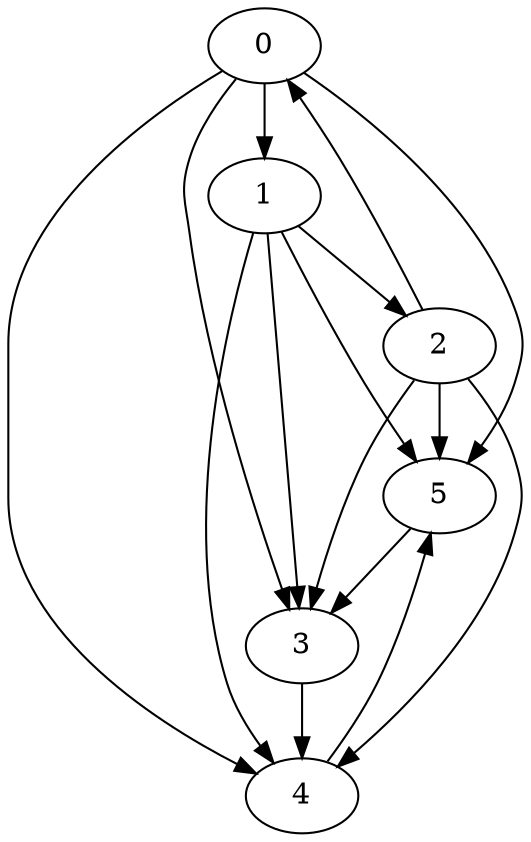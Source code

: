 digraph {
    0;
    1;
    2;
    3;
    4;
    5;
    0 -> 5;
    0 -> 4;
    0 -> 3;
    0 -> 1;
    1 -> 5;
    1 -> 4;
    1 -> 3;
    1 -> 2;
    2 -> 5;
    2 -> 4;
    2 -> 3;
    2 -> 0;
    3 -> 4;
    4 -> 5;
    5 -> 3;
}